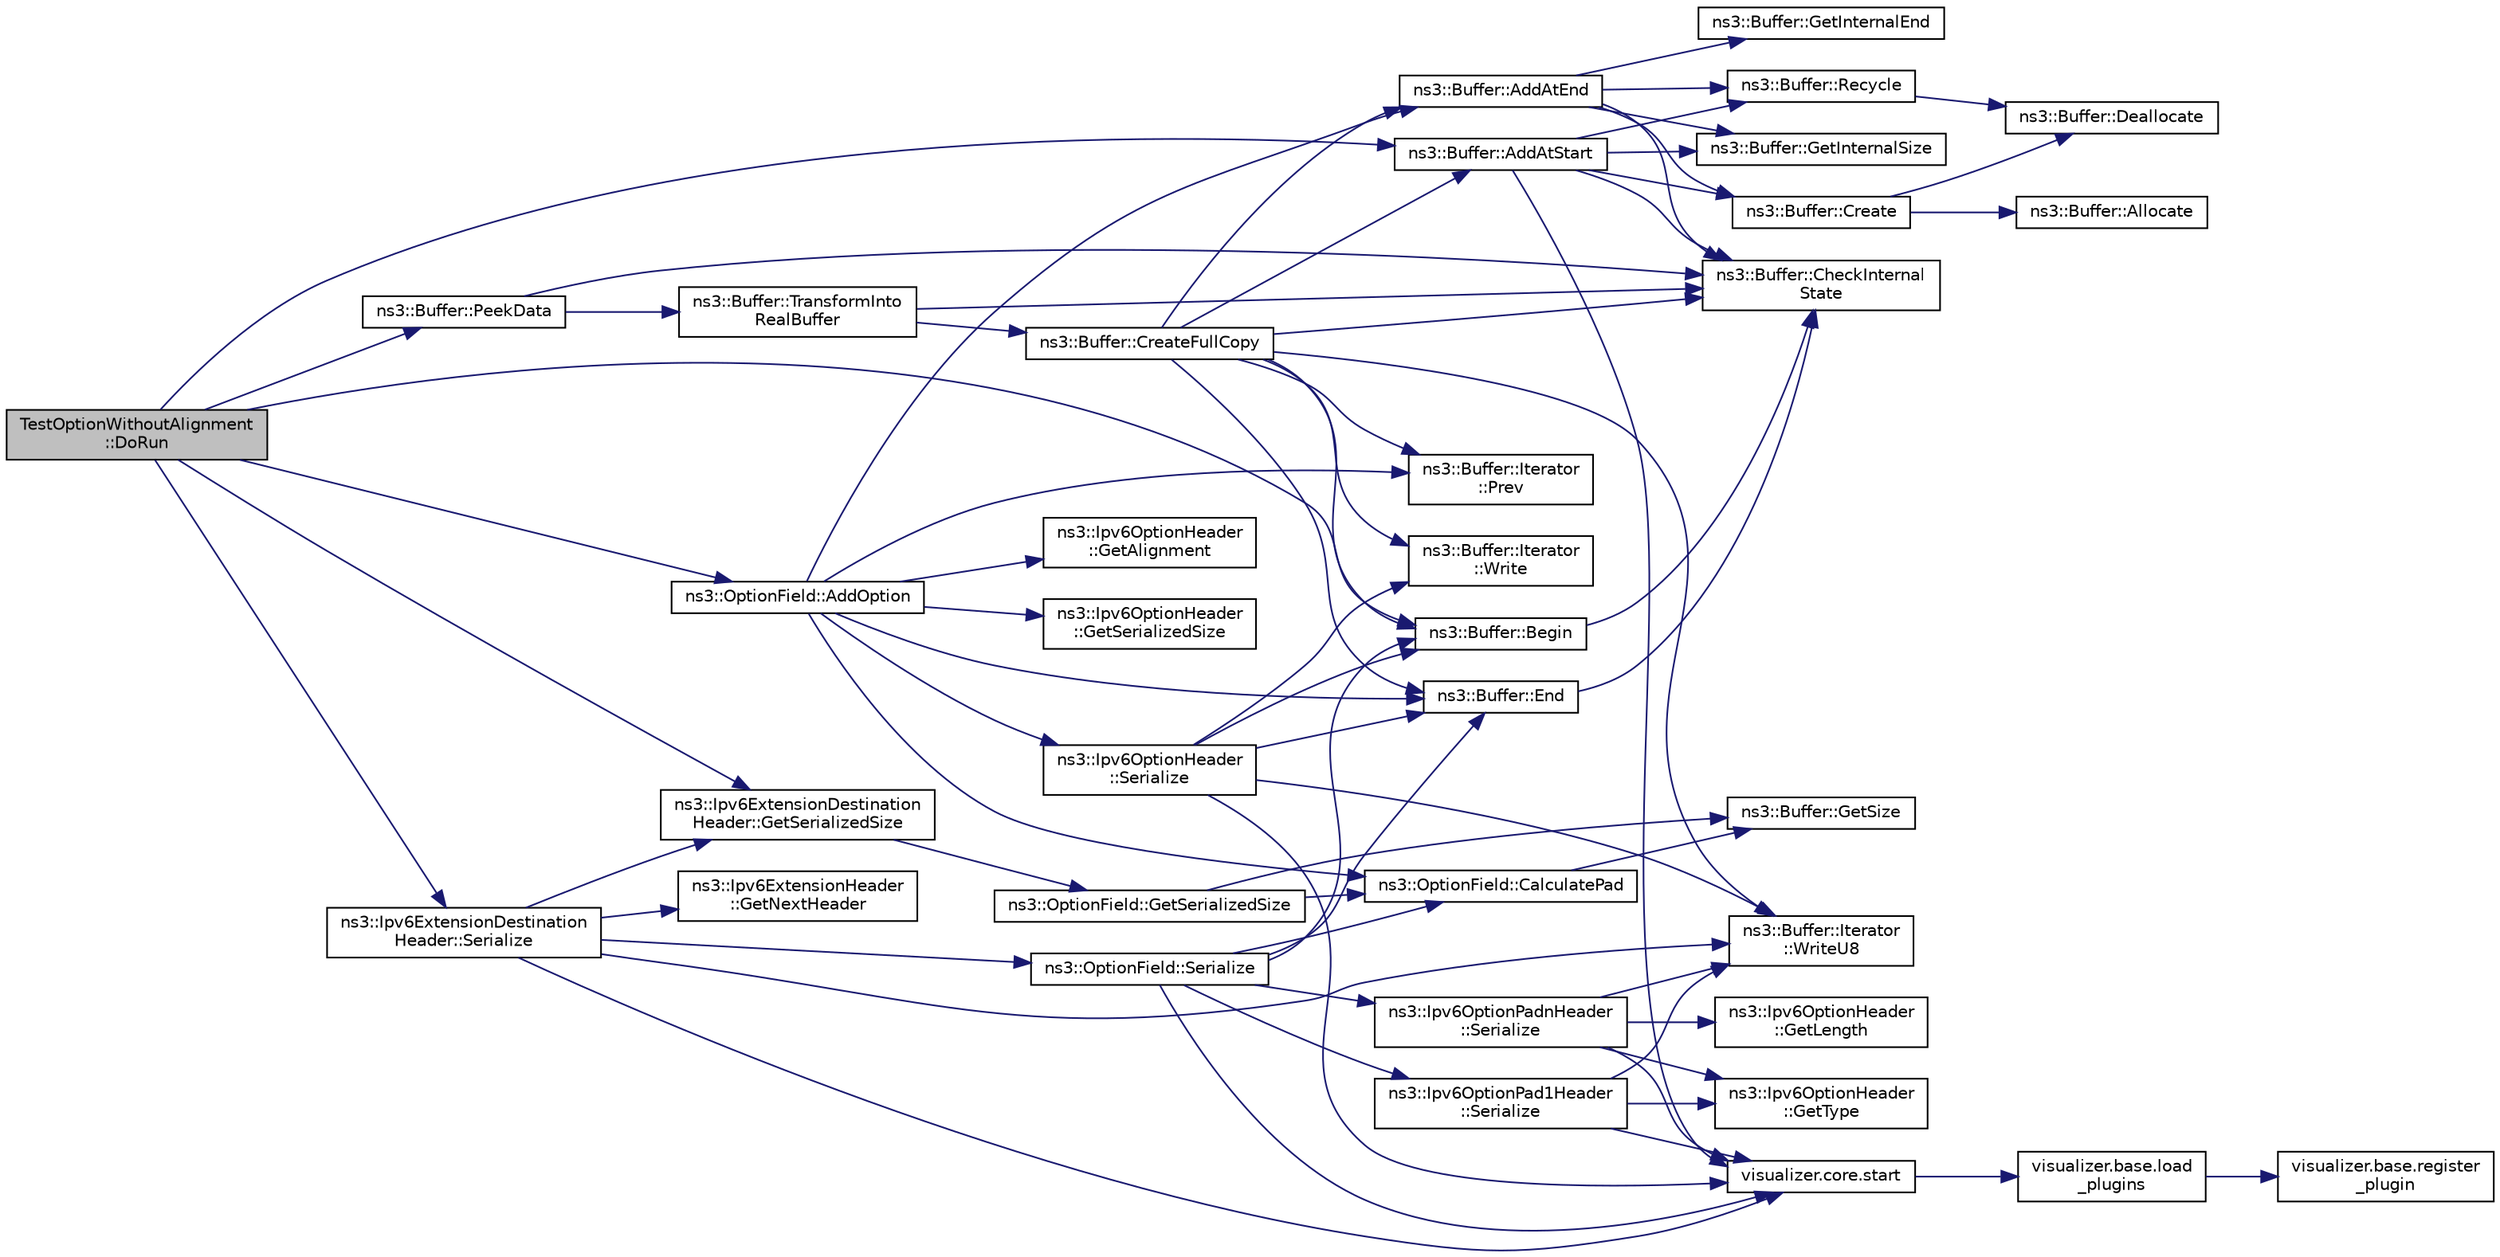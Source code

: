 digraph "TestOptionWithoutAlignment::DoRun"
{
 // LATEX_PDF_SIZE
  edge [fontname="Helvetica",fontsize="10",labelfontname="Helvetica",labelfontsize="10"];
  node [fontname="Helvetica",fontsize="10",shape=record];
  rankdir="LR";
  Node1 [label="TestOptionWithoutAlignment\l::DoRun",height=0.2,width=0.4,color="black", fillcolor="grey75", style="filled", fontcolor="black",tooltip="Implementation to actually run this TestCase."];
  Node1 -> Node2 [color="midnightblue",fontsize="10",style="solid",fontname="Helvetica"];
  Node2 [label="ns3::Buffer::AddAtStart",height=0.2,width=0.4,color="black", fillcolor="white", style="filled",URL="$classns3_1_1_buffer.html#a8abd8164c3671d3dadc98fc66fade7b1",tooltip=" "];
  Node2 -> Node3 [color="midnightblue",fontsize="10",style="solid",fontname="Helvetica"];
  Node3 [label="ns3::Buffer::CheckInternal\lState",height=0.2,width=0.4,color="black", fillcolor="white", style="filled",URL="$classns3_1_1_buffer.html#a200897ee202518b0d2bf91ead4e82be9",tooltip="Checks the internal buffer structures consistency."];
  Node2 -> Node4 [color="midnightblue",fontsize="10",style="solid",fontname="Helvetica"];
  Node4 [label="ns3::Buffer::Create",height=0.2,width=0.4,color="black", fillcolor="white", style="filled",URL="$classns3_1_1_buffer.html#a340c9888e35cf55d024808adfbd75913",tooltip="Create a buffer data storage."];
  Node4 -> Node5 [color="midnightblue",fontsize="10",style="solid",fontname="Helvetica"];
  Node5 [label="ns3::Buffer::Allocate",height=0.2,width=0.4,color="black", fillcolor="white", style="filled",URL="$classns3_1_1_buffer.html#a7bbfa888d618a79ee413fe01a7b4ff68",tooltip="Allocate a buffer data storage."];
  Node4 -> Node6 [color="midnightblue",fontsize="10",style="solid",fontname="Helvetica"];
  Node6 [label="ns3::Buffer::Deallocate",height=0.2,width=0.4,color="black", fillcolor="white", style="filled",URL="$classns3_1_1_buffer.html#a5cf2847bcc22da58cfa7e3a6b0279a01",tooltip="Deallocate the buffer memory."];
  Node2 -> Node7 [color="midnightblue",fontsize="10",style="solid",fontname="Helvetica"];
  Node7 [label="ns3::Buffer::GetInternalSize",height=0.2,width=0.4,color="black", fillcolor="white", style="filled",URL="$classns3_1_1_buffer.html#a1042168f1f6f3b24ad08a668662ab373",tooltip="Get the buffer real size."];
  Node2 -> Node8 [color="midnightblue",fontsize="10",style="solid",fontname="Helvetica"];
  Node8 [label="ns3::Buffer::Recycle",height=0.2,width=0.4,color="black", fillcolor="white", style="filled",URL="$classns3_1_1_buffer.html#aa14d4354b6de0c9d6044805f6503ecd2",tooltip="Recycle the buffer memory."];
  Node8 -> Node6 [color="midnightblue",fontsize="10",style="solid",fontname="Helvetica"];
  Node2 -> Node9 [color="midnightblue",fontsize="10",style="solid",fontname="Helvetica"];
  Node9 [label="visualizer.core.start",height=0.2,width=0.4,color="black", fillcolor="white", style="filled",URL="$namespacevisualizer_1_1core.html#a2a35e5d8a34af358b508dac8635754e0",tooltip=" "];
  Node9 -> Node10 [color="midnightblue",fontsize="10",style="solid",fontname="Helvetica"];
  Node10 [label="visualizer.base.load\l_plugins",height=0.2,width=0.4,color="black", fillcolor="white", style="filled",URL="$namespacevisualizer_1_1base.html#ad171497a5ff1afe0a73bedaebf35448f",tooltip=" "];
  Node10 -> Node11 [color="midnightblue",fontsize="10",style="solid",fontname="Helvetica"];
  Node11 [label="visualizer.base.register\l_plugin",height=0.2,width=0.4,color="black", fillcolor="white", style="filled",URL="$namespacevisualizer_1_1base.html#a6b0ffcff1e17ec4027496f50177e5b9e",tooltip=" "];
  Node1 -> Node12 [color="midnightblue",fontsize="10",style="solid",fontname="Helvetica"];
  Node12 [label="ns3::OptionField::AddOption",height=0.2,width=0.4,color="black", fillcolor="white", style="filled",URL="$classns3_1_1_option_field.html#a18f71368fbded356322e1eaebb01cd27",tooltip="Serialize the option, prepending pad1 or padn option as necessary."];
  Node12 -> Node13 [color="midnightblue",fontsize="10",style="solid",fontname="Helvetica"];
  Node13 [label="ns3::Buffer::AddAtEnd",height=0.2,width=0.4,color="black", fillcolor="white", style="filled",URL="$classns3_1_1_buffer.html#a92dd87809af24fb10696fee9a9cb56cf",tooltip=" "];
  Node13 -> Node3 [color="midnightblue",fontsize="10",style="solid",fontname="Helvetica"];
  Node13 -> Node4 [color="midnightblue",fontsize="10",style="solid",fontname="Helvetica"];
  Node13 -> Node14 [color="midnightblue",fontsize="10",style="solid",fontname="Helvetica"];
  Node14 [label="ns3::Buffer::GetInternalEnd",height=0.2,width=0.4,color="black", fillcolor="white", style="filled",URL="$classns3_1_1_buffer.html#a731af66f8b400041115cdfb5dbd880b2",tooltip="Get the buffer end position."];
  Node13 -> Node7 [color="midnightblue",fontsize="10",style="solid",fontname="Helvetica"];
  Node13 -> Node8 [color="midnightblue",fontsize="10",style="solid",fontname="Helvetica"];
  Node12 -> Node15 [color="midnightblue",fontsize="10",style="solid",fontname="Helvetica"];
  Node15 [label="ns3::OptionField::CalculatePad",height=0.2,width=0.4,color="black", fillcolor="white", style="filled",URL="$classns3_1_1_option_field.html#a2a9a5c88641f40f6efcd2e0f04073abc",tooltip="Calculate padding."];
  Node15 -> Node16 [color="midnightblue",fontsize="10",style="solid",fontname="Helvetica"];
  Node16 [label="ns3::Buffer::GetSize",height=0.2,width=0.4,color="black", fillcolor="white", style="filled",URL="$classns3_1_1_buffer.html#a60c9172d2b102f8856c81b2126c8b209",tooltip=" "];
  Node12 -> Node17 [color="midnightblue",fontsize="10",style="solid",fontname="Helvetica"];
  Node17 [label="ns3::Buffer::End",height=0.2,width=0.4,color="black", fillcolor="white", style="filled",URL="$classns3_1_1_buffer.html#abad1405368fbdd7ee25568624cb45e2e",tooltip=" "];
  Node17 -> Node3 [color="midnightblue",fontsize="10",style="solid",fontname="Helvetica"];
  Node12 -> Node18 [color="midnightblue",fontsize="10",style="solid",fontname="Helvetica"];
  Node18 [label="ns3::Ipv6OptionHeader\l::GetAlignment",height=0.2,width=0.4,color="black", fillcolor="white", style="filled",URL="$classns3_1_1_ipv6_option_header.html#a48a7f8511689dcfcc5de71d0171c20f3",tooltip="Get the Alignment requirement of this option header."];
  Node12 -> Node19 [color="midnightblue",fontsize="10",style="solid",fontname="Helvetica"];
  Node19 [label="ns3::Ipv6OptionHeader\l::GetSerializedSize",height=0.2,width=0.4,color="black", fillcolor="white", style="filled",URL="$classns3_1_1_ipv6_option_header.html#a15673ee77cc966eeb8e03fe496863cd8",tooltip="Get the serialized size of the packet."];
  Node12 -> Node20 [color="midnightblue",fontsize="10",style="solid",fontname="Helvetica"];
  Node20 [label="ns3::Buffer::Iterator\l::Prev",height=0.2,width=0.4,color="black", fillcolor="white", style="filled",URL="$classns3_1_1_buffer_1_1_iterator.html#a9913fb3b506a9f6efe46060531f051d8",tooltip="go backward by one byte"];
  Node12 -> Node21 [color="midnightblue",fontsize="10",style="solid",fontname="Helvetica"];
  Node21 [label="ns3::Ipv6OptionHeader\l::Serialize",height=0.2,width=0.4,color="black", fillcolor="white", style="filled",URL="$classns3_1_1_ipv6_option_header.html#a0ab697df2b1a5afc927befdbba6c8da0",tooltip="Serialize the packet."];
  Node21 -> Node22 [color="midnightblue",fontsize="10",style="solid",fontname="Helvetica"];
  Node22 [label="ns3::Buffer::Begin",height=0.2,width=0.4,color="black", fillcolor="white", style="filled",URL="$classns3_1_1_buffer.html#acb977a0179de9abe4e295ce22023b4ca",tooltip=" "];
  Node22 -> Node3 [color="midnightblue",fontsize="10",style="solid",fontname="Helvetica"];
  Node21 -> Node17 [color="midnightblue",fontsize="10",style="solid",fontname="Helvetica"];
  Node21 -> Node9 [color="midnightblue",fontsize="10",style="solid",fontname="Helvetica"];
  Node21 -> Node23 [color="midnightblue",fontsize="10",style="solid",fontname="Helvetica"];
  Node23 [label="ns3::Buffer::Iterator\l::Write",height=0.2,width=0.4,color="black", fillcolor="white", style="filled",URL="$classns3_1_1_buffer_1_1_iterator.html#a087b4e6b5d038544c750c741e8932d69",tooltip=" "];
  Node21 -> Node24 [color="midnightblue",fontsize="10",style="solid",fontname="Helvetica"];
  Node24 [label="ns3::Buffer::Iterator\l::WriteU8",height=0.2,width=0.4,color="black", fillcolor="white", style="filled",URL="$classns3_1_1_buffer_1_1_iterator.html#a3c7bacca6cbb821c9d14fa4626b7ae16",tooltip=" "];
  Node1 -> Node22 [color="midnightblue",fontsize="10",style="solid",fontname="Helvetica"];
  Node1 -> Node25 [color="midnightblue",fontsize="10",style="solid",fontname="Helvetica"];
  Node25 [label="ns3::Ipv6ExtensionDestination\lHeader::GetSerializedSize",height=0.2,width=0.4,color="black", fillcolor="white", style="filled",URL="$classns3_1_1_ipv6_extension_destination_header.html#a0e221da9777cd6c89242e7e9aba3c60e",tooltip="Get the serialized size of the packet."];
  Node25 -> Node26 [color="midnightblue",fontsize="10",style="solid",fontname="Helvetica"];
  Node26 [label="ns3::OptionField::GetSerializedSize",height=0.2,width=0.4,color="black", fillcolor="white", style="filled",URL="$classns3_1_1_option_field.html#a0fcea44f16239229740fa0733b19a8b1",tooltip="Get the serialized size of the packet."];
  Node26 -> Node15 [color="midnightblue",fontsize="10",style="solid",fontname="Helvetica"];
  Node26 -> Node16 [color="midnightblue",fontsize="10",style="solid",fontname="Helvetica"];
  Node1 -> Node27 [color="midnightblue",fontsize="10",style="solid",fontname="Helvetica"];
  Node27 [label="ns3::Buffer::PeekData",height=0.2,width=0.4,color="black", fillcolor="white", style="filled",URL="$classns3_1_1_buffer.html#abefc3c1f66f341371cc66a9751e5aa54",tooltip=" "];
  Node27 -> Node3 [color="midnightblue",fontsize="10",style="solid",fontname="Helvetica"];
  Node27 -> Node28 [color="midnightblue",fontsize="10",style="solid",fontname="Helvetica"];
  Node28 [label="ns3::Buffer::TransformInto\lRealBuffer",height=0.2,width=0.4,color="black", fillcolor="white", style="filled",URL="$classns3_1_1_buffer.html#a9fbe991a748804cf7b9069d0500ddcc7",tooltip="Transform a \"Virtual byte buffer\" into a \"Real byte buffer\"."];
  Node28 -> Node3 [color="midnightblue",fontsize="10",style="solid",fontname="Helvetica"];
  Node28 -> Node29 [color="midnightblue",fontsize="10",style="solid",fontname="Helvetica"];
  Node29 [label="ns3::Buffer::CreateFullCopy",height=0.2,width=0.4,color="black", fillcolor="white", style="filled",URL="$classns3_1_1_buffer.html#a7abfb0fd24f39d23519b3280e1a7f404",tooltip="Create a full copy of the buffer, including all the internal structures."];
  Node29 -> Node13 [color="midnightblue",fontsize="10",style="solid",fontname="Helvetica"];
  Node29 -> Node2 [color="midnightblue",fontsize="10",style="solid",fontname="Helvetica"];
  Node29 -> Node22 [color="midnightblue",fontsize="10",style="solid",fontname="Helvetica"];
  Node29 -> Node3 [color="midnightblue",fontsize="10",style="solid",fontname="Helvetica"];
  Node29 -> Node17 [color="midnightblue",fontsize="10",style="solid",fontname="Helvetica"];
  Node29 -> Node20 [color="midnightblue",fontsize="10",style="solid",fontname="Helvetica"];
  Node29 -> Node23 [color="midnightblue",fontsize="10",style="solid",fontname="Helvetica"];
  Node29 -> Node24 [color="midnightblue",fontsize="10",style="solid",fontname="Helvetica"];
  Node1 -> Node30 [color="midnightblue",fontsize="10",style="solid",fontname="Helvetica"];
  Node30 [label="ns3::Ipv6ExtensionDestination\lHeader::Serialize",height=0.2,width=0.4,color="black", fillcolor="white", style="filled",URL="$classns3_1_1_ipv6_extension_destination_header.html#ae6e08e1ea1510c7885ded87227d94659",tooltip="Serialize the packet."];
  Node30 -> Node31 [color="midnightblue",fontsize="10",style="solid",fontname="Helvetica"];
  Node31 [label="ns3::Ipv6ExtensionHeader\l::GetNextHeader",height=0.2,width=0.4,color="black", fillcolor="white", style="filled",URL="$classns3_1_1_ipv6_extension_header.html#adbc7bbdf8e1008ae49433e768afd1c3b",tooltip="Get the next header."];
  Node30 -> Node25 [color="midnightblue",fontsize="10",style="solid",fontname="Helvetica"];
  Node30 -> Node32 [color="midnightblue",fontsize="10",style="solid",fontname="Helvetica"];
  Node32 [label="ns3::OptionField::Serialize",height=0.2,width=0.4,color="black", fillcolor="white", style="filled",URL="$classns3_1_1_option_field.html#a38e1659b3c044fc032134ccc0ba66121",tooltip="Serialize all added options."];
  Node32 -> Node22 [color="midnightblue",fontsize="10",style="solid",fontname="Helvetica"];
  Node32 -> Node15 [color="midnightblue",fontsize="10",style="solid",fontname="Helvetica"];
  Node32 -> Node17 [color="midnightblue",fontsize="10",style="solid",fontname="Helvetica"];
  Node32 -> Node33 [color="midnightblue",fontsize="10",style="solid",fontname="Helvetica"];
  Node33 [label="ns3::Ipv6OptionPad1Header\l::Serialize",height=0.2,width=0.4,color="black", fillcolor="white", style="filled",URL="$classns3_1_1_ipv6_option_pad1_header.html#a087c6bb77b7abfc3d9388c3b7cd8a8f7",tooltip="Serialize the packet."];
  Node33 -> Node34 [color="midnightblue",fontsize="10",style="solid",fontname="Helvetica"];
  Node34 [label="ns3::Ipv6OptionHeader\l::GetType",height=0.2,width=0.4,color="black", fillcolor="white", style="filled",URL="$classns3_1_1_ipv6_option_header.html#a44a1920525d2dddea70dacf6a05674ea",tooltip="Get the type of the option."];
  Node33 -> Node9 [color="midnightblue",fontsize="10",style="solid",fontname="Helvetica"];
  Node33 -> Node24 [color="midnightblue",fontsize="10",style="solid",fontname="Helvetica"];
  Node32 -> Node35 [color="midnightblue",fontsize="10",style="solid",fontname="Helvetica"];
  Node35 [label="ns3::Ipv6OptionPadnHeader\l::Serialize",height=0.2,width=0.4,color="black", fillcolor="white", style="filled",URL="$classns3_1_1_ipv6_option_padn_header.html#a3a0dd61e0d88ae7e996ef95b8ce763eb",tooltip="Serialize the packet."];
  Node35 -> Node36 [color="midnightblue",fontsize="10",style="solid",fontname="Helvetica"];
  Node36 [label="ns3::Ipv6OptionHeader\l::GetLength",height=0.2,width=0.4,color="black", fillcolor="white", style="filled",URL="$classns3_1_1_ipv6_option_header.html#a0f8c254c8fac74352b4d8bac177f0d2a",tooltip="Get the option length."];
  Node35 -> Node34 [color="midnightblue",fontsize="10",style="solid",fontname="Helvetica"];
  Node35 -> Node9 [color="midnightblue",fontsize="10",style="solid",fontname="Helvetica"];
  Node35 -> Node24 [color="midnightblue",fontsize="10",style="solid",fontname="Helvetica"];
  Node32 -> Node9 [color="midnightblue",fontsize="10",style="solid",fontname="Helvetica"];
  Node30 -> Node9 [color="midnightblue",fontsize="10",style="solid",fontname="Helvetica"];
  Node30 -> Node24 [color="midnightblue",fontsize="10",style="solid",fontname="Helvetica"];
}
